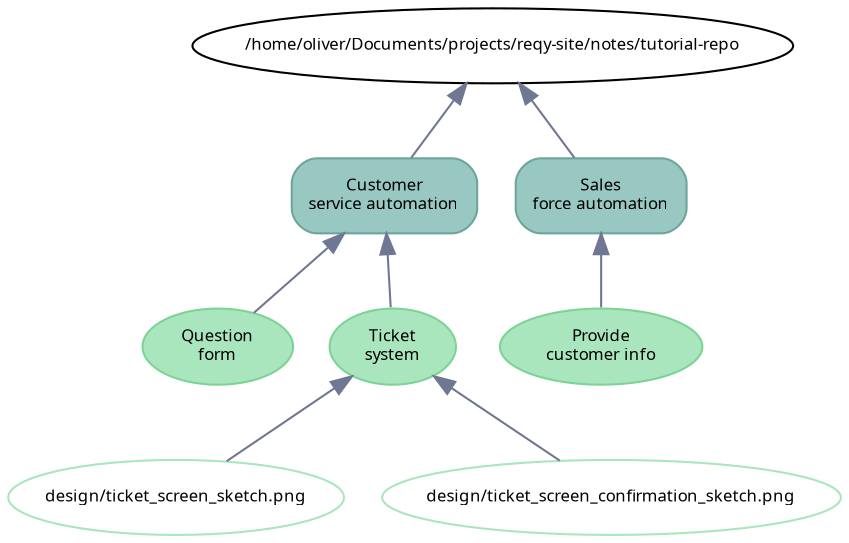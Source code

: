 digraph reqy {
root="/home/oliver/Documents/projects/reqy-site/notes/tutorial-repo"
aspect=2
graph [fontname=Verdana, fontsize=8]
node [fontname=Verdana, fontsize=8]
edge [fontname=Verdana, fontsize=8, color="#707792"]

"/home/oliver/Documents/projects/reqy-site/notes/tutorial-repo/requirements/customer-service-automation/attributes.pkg" [label="Customer\nservice automation", color="#6ca59c", shape="box", style="rounded,filled", fillcolor="#99c8c2"]
"/home/oliver/Documents/projects/reqy-site/notes/tutorial-repo/requirements/customer-service-automation/question-form.req" [label="Question\nform", color="#7dd396", style="filled", fillcolor="#a9e6bd"]
"/home/oliver/Documents/projects/reqy-site/notes/tutorial-repo/requirements/customer-service-automation/ticket-system.req" [label="Ticket\nsystem", color="#7dd396", style="filled", fillcolor="#a9e6bd"]
"/home/oliver/Documents/projects/reqy-site/notes/tutorial-repo/documents/design/ticket_screen_sketch.png" [label="design/ticket_screen_sketch.png", color="#a9e6bd"]
"/home/oliver/Documents/projects/reqy-site/notes/tutorial-repo/documents/design/ticket_screen_confirmation_sketch.png" [label="design/ticket_screen_confirmation_sketch.png", color="#a9e6bd"]
"/home/oliver/Documents/projects/reqy-site/notes/tutorial-repo/requirements/sales-force-automation/attributes.pkg" [label="Sales\nforce automation", color="#6ca59c", shape="box", style="rounded,filled", fillcolor="#99c8c2"]
"/home/oliver/Documents/projects/reqy-site/notes/tutorial-repo/requirements/sales-force-automation/provide-customer-info.req" [label="Provide\ncustomer info", color="#7dd396", style="filled", fillcolor="#a9e6bd"]

"/home/oliver/Documents/projects/reqy-site/notes/tutorial-repo"->"/home/oliver/Documents/projects/reqy-site/notes/tutorial-repo/requirements/customer-service-automation/attributes.pkg" [dir="back"]
"/home/oliver/Documents/projects/reqy-site/notes/tutorial-repo/requirements/customer-service-automation/attributes.pkg"->"/home/oliver/Documents/projects/reqy-site/notes/tutorial-repo/requirements/customer-service-automation/question-form.req" [dir="back"]
"/home/oliver/Documents/projects/reqy-site/notes/tutorial-repo/requirements/customer-service-automation/attributes.pkg"->"/home/oliver/Documents/projects/reqy-site/notes/tutorial-repo/requirements/customer-service-automation/ticket-system.req" [dir="back"]
"/home/oliver/Documents/projects/reqy-site/notes/tutorial-repo/requirements/customer-service-automation/ticket-system.req"->"/home/oliver/Documents/projects/reqy-site/notes/tutorial-repo/documents/design/ticket_screen_sketch.png" [dir="back"]
"/home/oliver/Documents/projects/reqy-site/notes/tutorial-repo/requirements/customer-service-automation/ticket-system.req"->"/home/oliver/Documents/projects/reqy-site/notes/tutorial-repo/documents/design/ticket_screen_confirmation_sketch.png" [dir="back"]
"/home/oliver/Documents/projects/reqy-site/notes/tutorial-repo"->"/home/oliver/Documents/projects/reqy-site/notes/tutorial-repo/requirements/sales-force-automation/attributes.pkg" [dir="back"]
"/home/oliver/Documents/projects/reqy-site/notes/tutorial-repo/requirements/sales-force-automation/attributes.pkg"->"/home/oliver/Documents/projects/reqy-site/notes/tutorial-repo/requirements/sales-force-automation/provide-customer-info.req" [dir="back"]
}